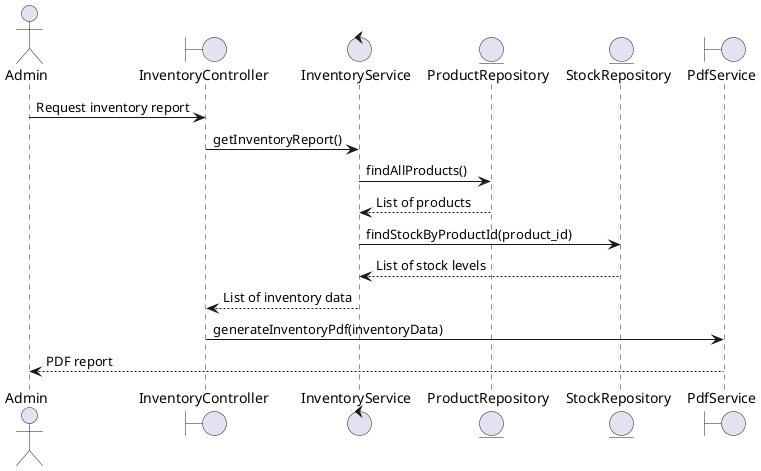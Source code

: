 @startuml
actor "Admin" as Admin
boundary "InventoryController" as IC
control "InventoryService" as IS
entity "ProductRepository" as PR
entity "StockRepository" as SR
boundary "PdfService" as PS

Admin -> IC : Request inventory report
IC -> IS : getInventoryReport()
IS -> PR : findAllProducts()
PR --> IS : List of products
IS -> SR : findStockByProductId(product_id)
SR --> IS : List of stock levels
IS --> IC : List of inventory data
IC -> PS : generateInventoryPdf(inventoryData)
PS --> Admin : PDF report
@enduml

